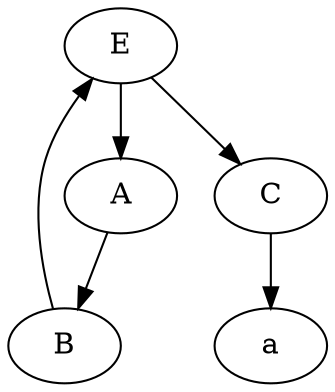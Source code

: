 // First set dependencies
strict digraph "dc0ba66e-591a-4bf9-88fb-760272b08d78" {
	a
	A
	B
	C
	E
	A -> B
	B -> E
	C -> a
	E -> C
	E -> A
}
